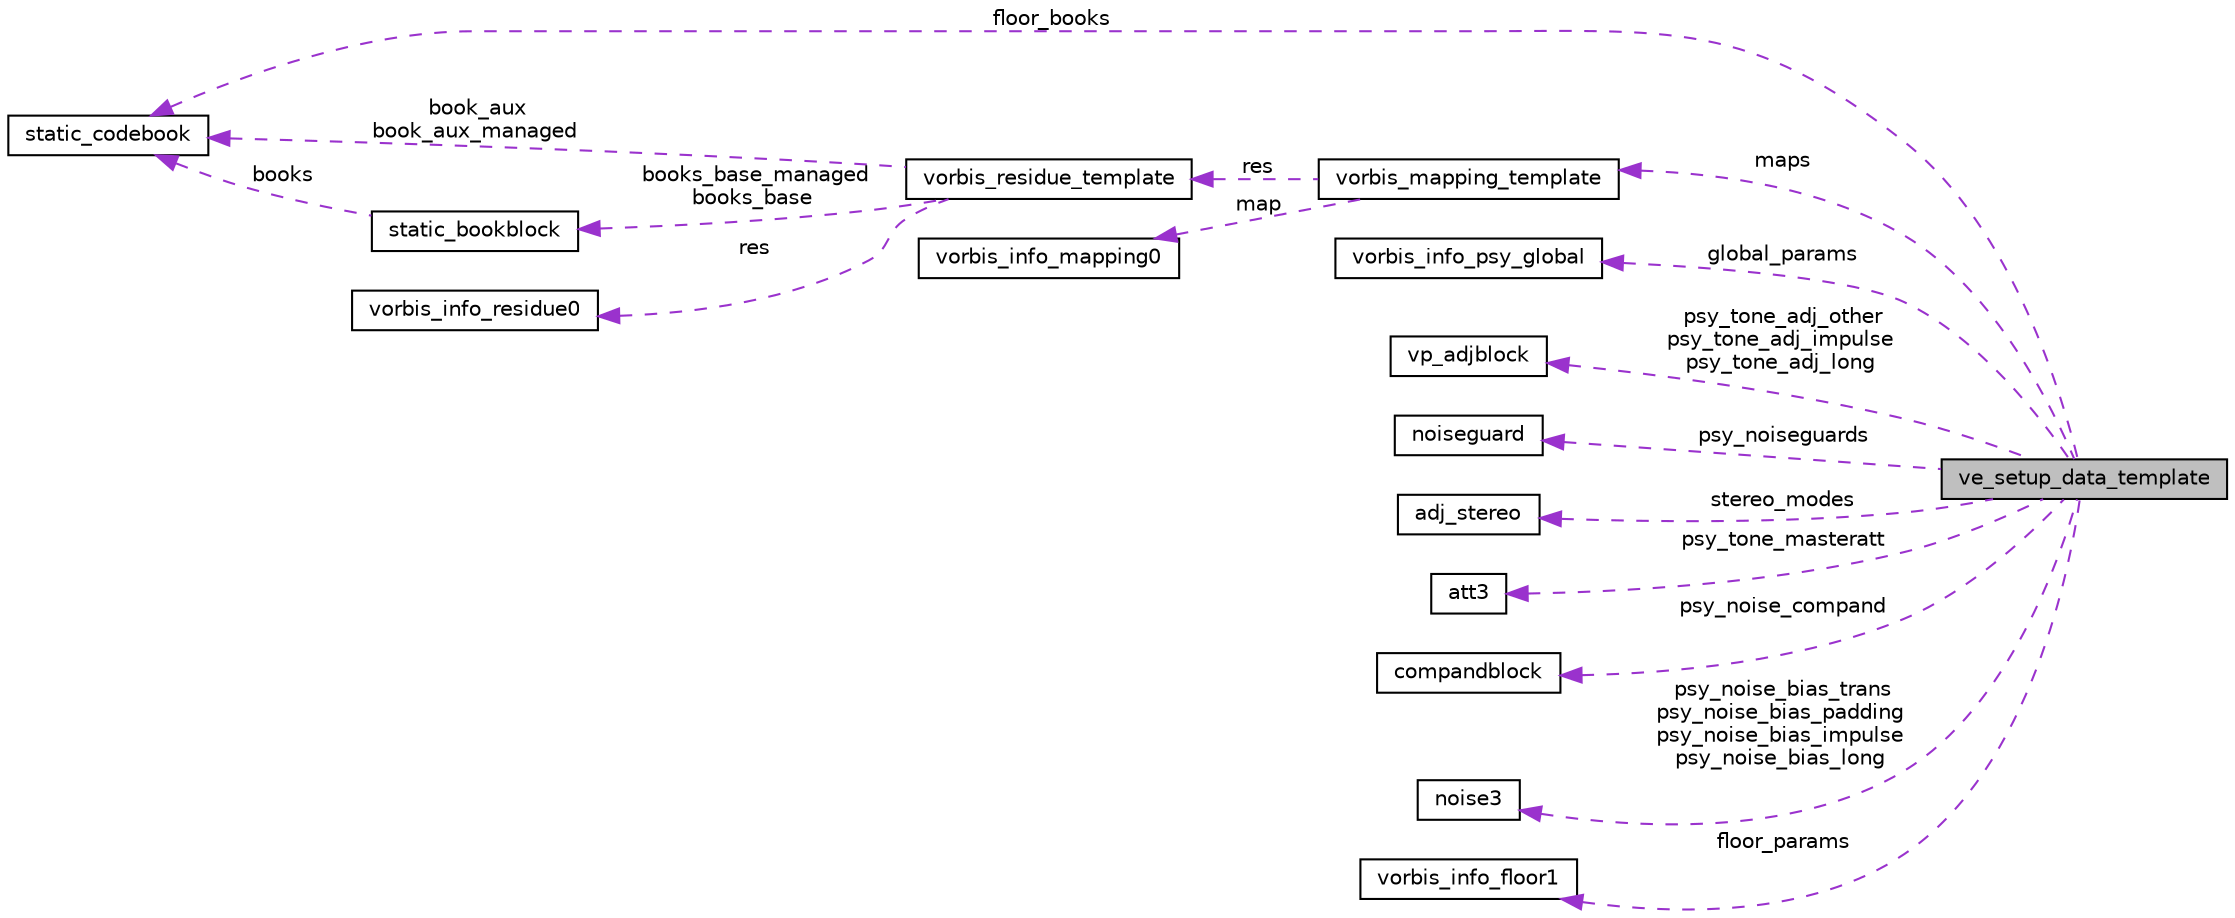 digraph "ve_setup_data_template"
{
  edge [fontname="Helvetica",fontsize="10",labelfontname="Helvetica",labelfontsize="10"];
  node [fontname="Helvetica",fontsize="10",shape=record];
  rankdir="LR";
  Node1 [label="ve_setup_data_template",height=0.2,width=0.4,color="black", fillcolor="grey75", style="filled", fontcolor="black"];
  Node2 -> Node1 [dir="back",color="darkorchid3",fontsize="10",style="dashed",label=" floor_books" ,fontname="Helvetica"];
  Node2 [label="static_codebook",height=0.2,width=0.4,color="black", fillcolor="white", style="filled",URL="$structstatic__codebook.html"];
  Node3 -> Node1 [dir="back",color="darkorchid3",fontsize="10",style="dashed",label=" global_params" ,fontname="Helvetica"];
  Node3 [label="vorbis_info_psy_global",height=0.2,width=0.4,color="black", fillcolor="white", style="filled",URL="$structvorbis__info__psy__global.html"];
  Node4 -> Node1 [dir="back",color="darkorchid3",fontsize="10",style="dashed",label=" psy_tone_adj_other\npsy_tone_adj_impulse\npsy_tone_adj_long" ,fontname="Helvetica"];
  Node4 [label="vp_adjblock",height=0.2,width=0.4,color="black", fillcolor="white", style="filled",URL="$structvp__adjblock.html"];
  Node5 -> Node1 [dir="back",color="darkorchid3",fontsize="10",style="dashed",label=" psy_noiseguards" ,fontname="Helvetica"];
  Node5 [label="noiseguard",height=0.2,width=0.4,color="black", fillcolor="white", style="filled",URL="$structnoiseguard.html"];
  Node6 -> Node1 [dir="back",color="darkorchid3",fontsize="10",style="dashed",label=" stereo_modes" ,fontname="Helvetica"];
  Node6 [label="adj_stereo",height=0.2,width=0.4,color="black", fillcolor="white", style="filled",URL="$structadj__stereo.html"];
  Node7 -> Node1 [dir="back",color="darkorchid3",fontsize="10",style="dashed",label=" psy_tone_masteratt" ,fontname="Helvetica"];
  Node7 [label="att3",height=0.2,width=0.4,color="black", fillcolor="white", style="filled",URL="$structatt3.html"];
  Node8 -> Node1 [dir="back",color="darkorchid3",fontsize="10",style="dashed",label=" psy_noise_compand" ,fontname="Helvetica"];
  Node8 [label="compandblock",height=0.2,width=0.4,color="black", fillcolor="white", style="filled",URL="$structcompandblock.html"];
  Node9 -> Node1 [dir="back",color="darkorchid3",fontsize="10",style="dashed",label=" maps" ,fontname="Helvetica"];
  Node9 [label="vorbis_mapping_template",height=0.2,width=0.4,color="black", fillcolor="white", style="filled",URL="$structvorbis__mapping__template.html"];
  Node10 -> Node9 [dir="back",color="darkorchid3",fontsize="10",style="dashed",label=" res" ,fontname="Helvetica"];
  Node10 [label="vorbis_residue_template",height=0.2,width=0.4,color="black", fillcolor="white", style="filled",URL="$structvorbis__residue__template.html"];
  Node2 -> Node10 [dir="back",color="darkorchid3",fontsize="10",style="dashed",label=" book_aux\nbook_aux_managed" ,fontname="Helvetica"];
  Node11 -> Node10 [dir="back",color="darkorchid3",fontsize="10",style="dashed",label=" books_base_managed\nbooks_base" ,fontname="Helvetica"];
  Node11 [label="static_bookblock",height=0.2,width=0.4,color="black", fillcolor="white", style="filled",URL="$structstatic__bookblock.html"];
  Node2 -> Node11 [dir="back",color="darkorchid3",fontsize="10",style="dashed",label=" books" ,fontname="Helvetica"];
  Node12 -> Node10 [dir="back",color="darkorchid3",fontsize="10",style="dashed",label=" res" ,fontname="Helvetica"];
  Node12 [label="vorbis_info_residue0",height=0.2,width=0.4,color="black", fillcolor="white", style="filled",URL="$structvorbis__info__residue0.html"];
  Node13 -> Node9 [dir="back",color="darkorchid3",fontsize="10",style="dashed",label=" map" ,fontname="Helvetica"];
  Node13 [label="vorbis_info_mapping0",height=0.2,width=0.4,color="black", fillcolor="white", style="filled",URL="$structvorbis__info__mapping0.html"];
  Node14 -> Node1 [dir="back",color="darkorchid3",fontsize="10",style="dashed",label=" psy_noise_bias_trans\npsy_noise_bias_padding\npsy_noise_bias_impulse\npsy_noise_bias_long" ,fontname="Helvetica"];
  Node14 [label="noise3",height=0.2,width=0.4,color="black", fillcolor="white", style="filled",URL="$structnoise3.html"];
  Node15 -> Node1 [dir="back",color="darkorchid3",fontsize="10",style="dashed",label=" floor_params" ,fontname="Helvetica"];
  Node15 [label="vorbis_info_floor1",height=0.2,width=0.4,color="black", fillcolor="white", style="filled",URL="$structvorbis__info__floor1.html"];
}
